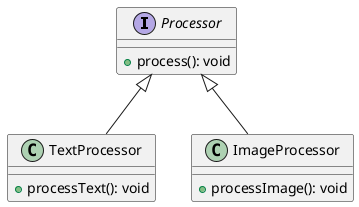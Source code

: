@startuml example-4

interface Processor {
    + process(): void
}
class TextProcessor {
    + processText(): void
}
class ImageProcessor {
    + processImage(): void
}

TextProcessor -up-|> Processor
ImageProcessor -up-|> Processor

@enduml